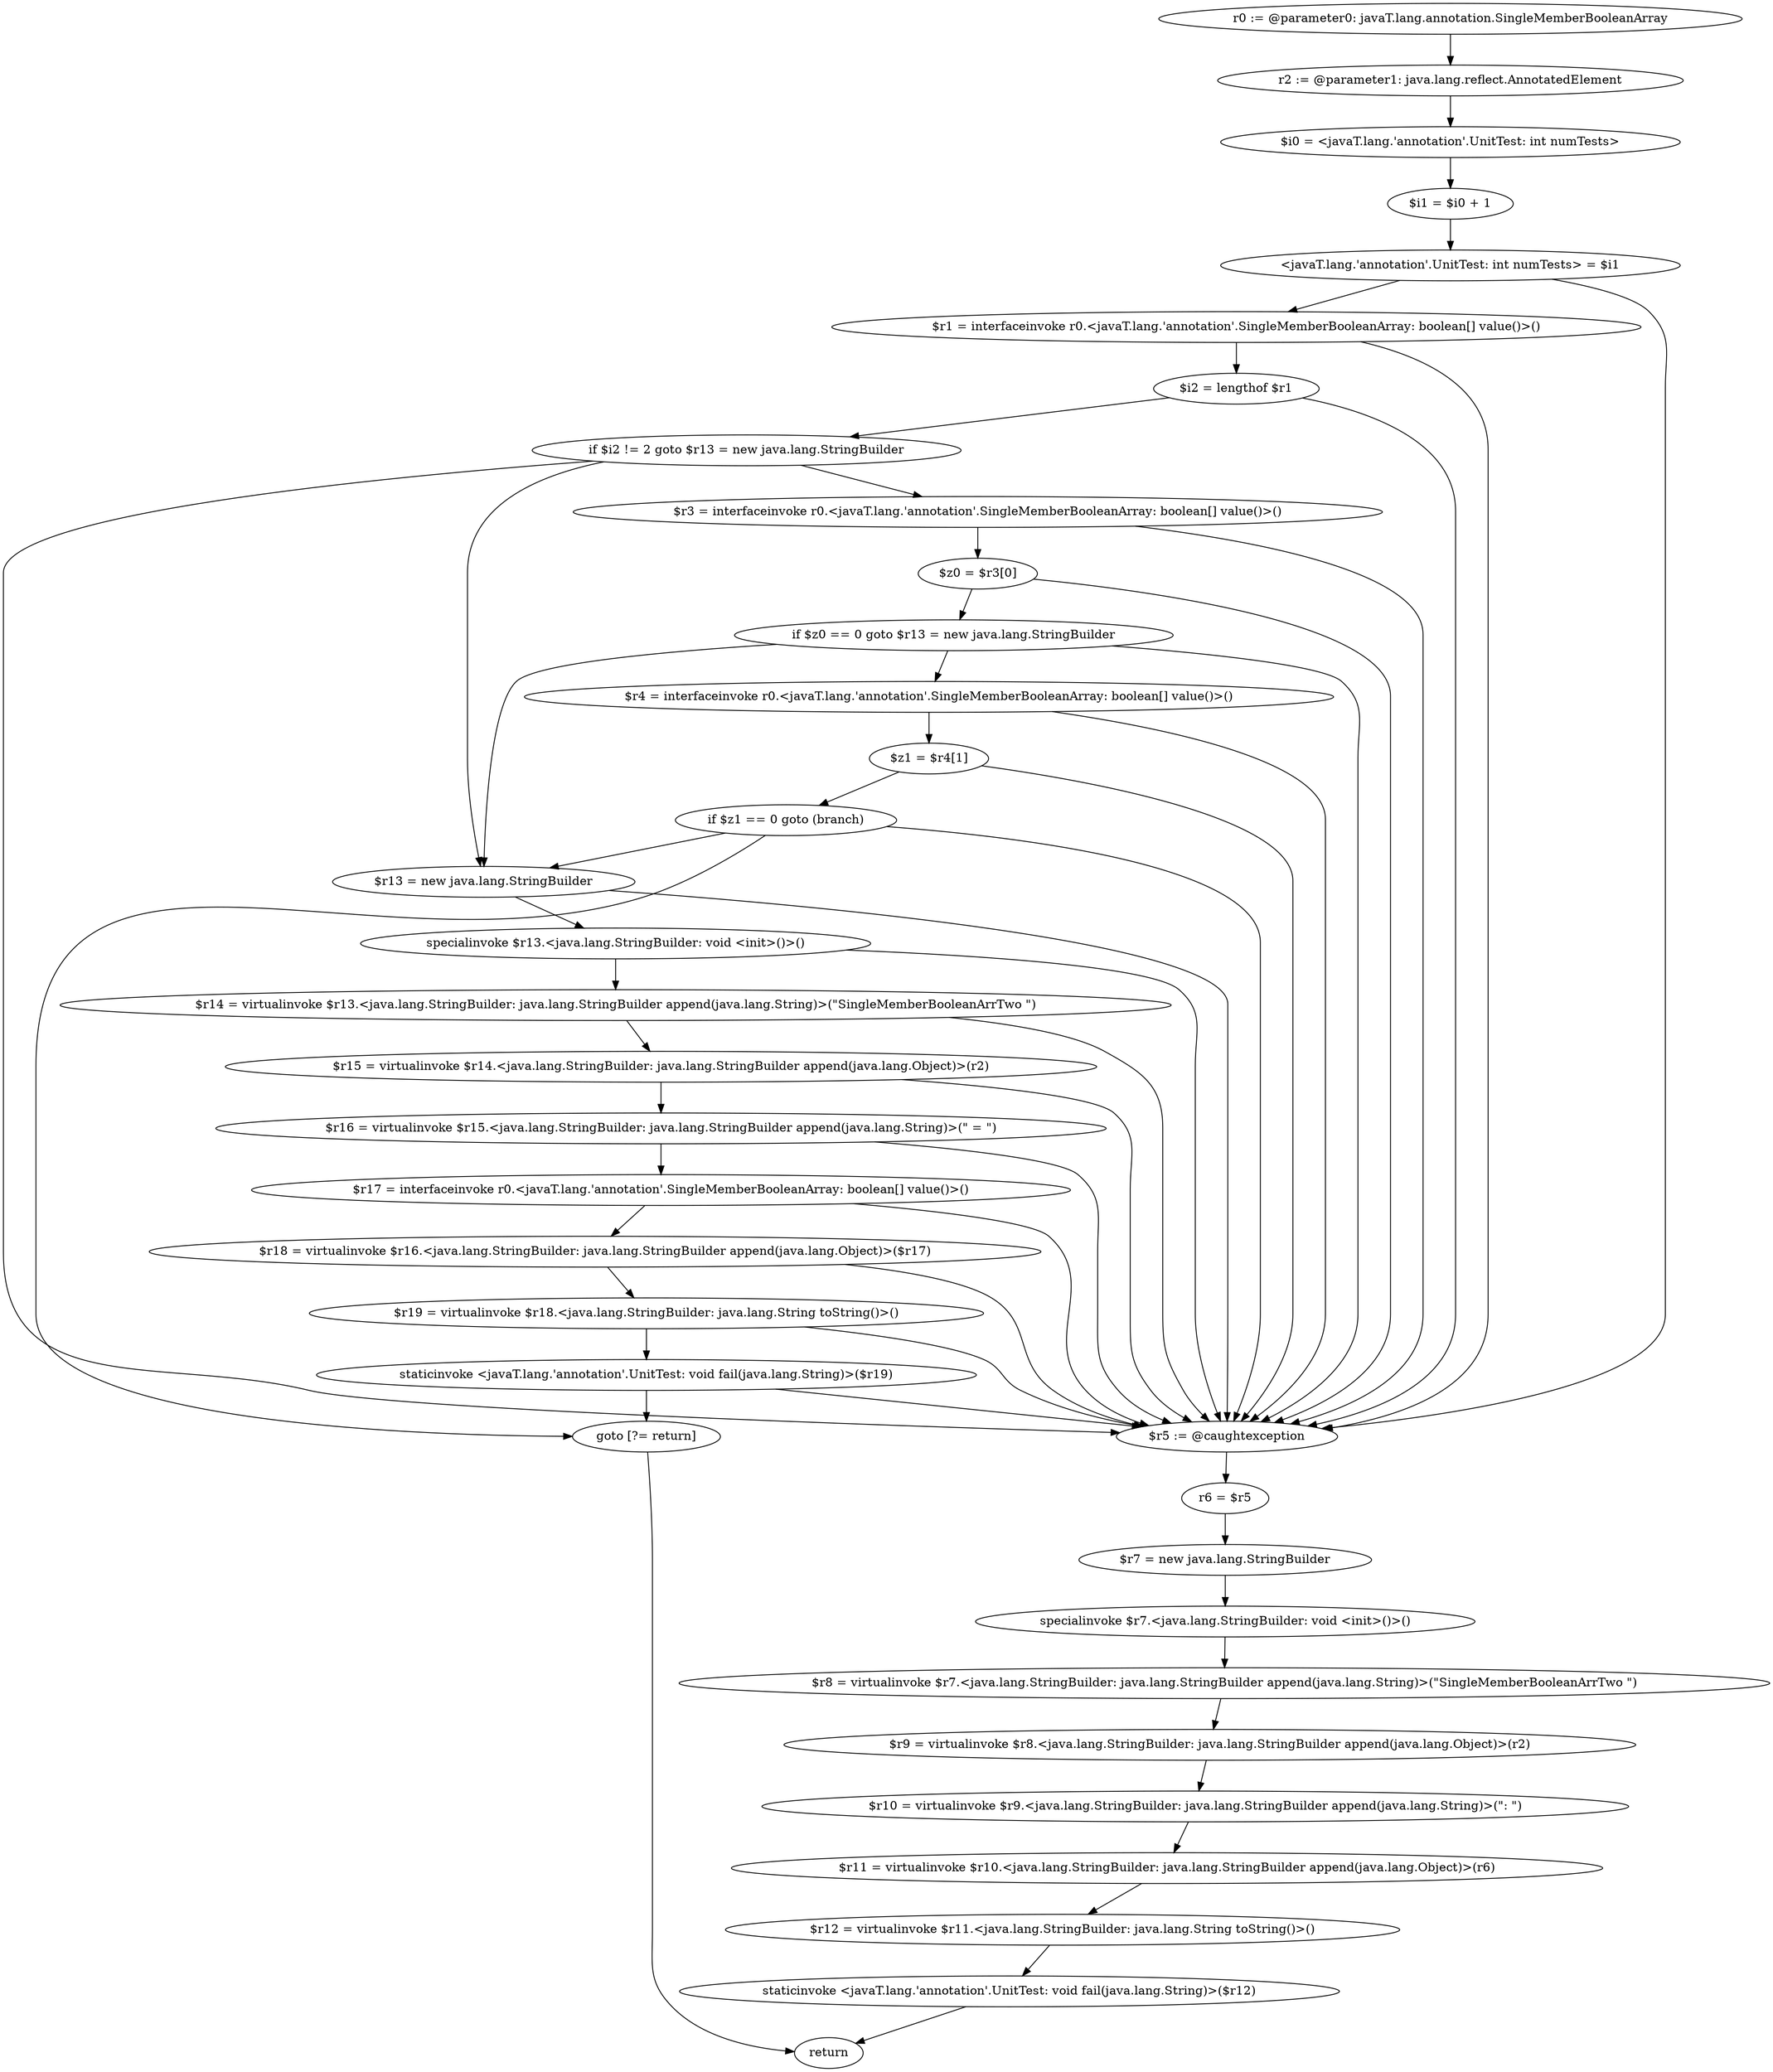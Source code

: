 digraph "unitGraph" {
    "r0 := @parameter0: javaT.lang.annotation.SingleMemberBooleanArray"
    "r2 := @parameter1: java.lang.reflect.AnnotatedElement"
    "$i0 = <javaT.lang.'annotation'.UnitTest: int numTests>"
    "$i1 = $i0 + 1"
    "<javaT.lang.'annotation'.UnitTest: int numTests> = $i1"
    "$r1 = interfaceinvoke r0.<javaT.lang.'annotation'.SingleMemberBooleanArray: boolean[] value()>()"
    "$i2 = lengthof $r1"
    "if $i2 != 2 goto $r13 = new java.lang.StringBuilder"
    "$r3 = interfaceinvoke r0.<javaT.lang.'annotation'.SingleMemberBooleanArray: boolean[] value()>()"
    "$z0 = $r3[0]"
    "if $z0 == 0 goto $r13 = new java.lang.StringBuilder"
    "$r4 = interfaceinvoke r0.<javaT.lang.'annotation'.SingleMemberBooleanArray: boolean[] value()>()"
    "$z1 = $r4[1]"
    "if $z1 == 0 goto (branch)"
    "$r13 = new java.lang.StringBuilder"
    "specialinvoke $r13.<java.lang.StringBuilder: void <init>()>()"
    "$r14 = virtualinvoke $r13.<java.lang.StringBuilder: java.lang.StringBuilder append(java.lang.String)>(\"SingleMemberBooleanArrTwo \")"
    "$r15 = virtualinvoke $r14.<java.lang.StringBuilder: java.lang.StringBuilder append(java.lang.Object)>(r2)"
    "$r16 = virtualinvoke $r15.<java.lang.StringBuilder: java.lang.StringBuilder append(java.lang.String)>(\" = \")"
    "$r17 = interfaceinvoke r0.<javaT.lang.'annotation'.SingleMemberBooleanArray: boolean[] value()>()"
    "$r18 = virtualinvoke $r16.<java.lang.StringBuilder: java.lang.StringBuilder append(java.lang.Object)>($r17)"
    "$r19 = virtualinvoke $r18.<java.lang.StringBuilder: java.lang.String toString()>()"
    "staticinvoke <javaT.lang.'annotation'.UnitTest: void fail(java.lang.String)>($r19)"
    "goto [?= return]"
    "$r5 := @caughtexception"
    "r6 = $r5"
    "$r7 = new java.lang.StringBuilder"
    "specialinvoke $r7.<java.lang.StringBuilder: void <init>()>()"
    "$r8 = virtualinvoke $r7.<java.lang.StringBuilder: java.lang.StringBuilder append(java.lang.String)>(\"SingleMemberBooleanArrTwo \")"
    "$r9 = virtualinvoke $r8.<java.lang.StringBuilder: java.lang.StringBuilder append(java.lang.Object)>(r2)"
    "$r10 = virtualinvoke $r9.<java.lang.StringBuilder: java.lang.StringBuilder append(java.lang.String)>(\": \")"
    "$r11 = virtualinvoke $r10.<java.lang.StringBuilder: java.lang.StringBuilder append(java.lang.Object)>(r6)"
    "$r12 = virtualinvoke $r11.<java.lang.StringBuilder: java.lang.String toString()>()"
    "staticinvoke <javaT.lang.'annotation'.UnitTest: void fail(java.lang.String)>($r12)"
    "return"
    "r0 := @parameter0: javaT.lang.annotation.SingleMemberBooleanArray"->"r2 := @parameter1: java.lang.reflect.AnnotatedElement";
    "r2 := @parameter1: java.lang.reflect.AnnotatedElement"->"$i0 = <javaT.lang.'annotation'.UnitTest: int numTests>";
    "$i0 = <javaT.lang.'annotation'.UnitTest: int numTests>"->"$i1 = $i0 + 1";
    "$i1 = $i0 + 1"->"<javaT.lang.'annotation'.UnitTest: int numTests> = $i1";
    "<javaT.lang.'annotation'.UnitTest: int numTests> = $i1"->"$r1 = interfaceinvoke r0.<javaT.lang.'annotation'.SingleMemberBooleanArray: boolean[] value()>()";
    "<javaT.lang.'annotation'.UnitTest: int numTests> = $i1"->"$r5 := @caughtexception";
    "$r1 = interfaceinvoke r0.<javaT.lang.'annotation'.SingleMemberBooleanArray: boolean[] value()>()"->"$i2 = lengthof $r1";
    "$r1 = interfaceinvoke r0.<javaT.lang.'annotation'.SingleMemberBooleanArray: boolean[] value()>()"->"$r5 := @caughtexception";
    "$i2 = lengthof $r1"->"if $i2 != 2 goto $r13 = new java.lang.StringBuilder";
    "$i2 = lengthof $r1"->"$r5 := @caughtexception";
    "if $i2 != 2 goto $r13 = new java.lang.StringBuilder"->"$r3 = interfaceinvoke r0.<javaT.lang.'annotation'.SingleMemberBooleanArray: boolean[] value()>()";
    "if $i2 != 2 goto $r13 = new java.lang.StringBuilder"->"$r13 = new java.lang.StringBuilder";
    "if $i2 != 2 goto $r13 = new java.lang.StringBuilder"->"$r5 := @caughtexception";
    "$r3 = interfaceinvoke r0.<javaT.lang.'annotation'.SingleMemberBooleanArray: boolean[] value()>()"->"$z0 = $r3[0]";
    "$r3 = interfaceinvoke r0.<javaT.lang.'annotation'.SingleMemberBooleanArray: boolean[] value()>()"->"$r5 := @caughtexception";
    "$z0 = $r3[0]"->"if $z0 == 0 goto $r13 = new java.lang.StringBuilder";
    "$z0 = $r3[0]"->"$r5 := @caughtexception";
    "if $z0 == 0 goto $r13 = new java.lang.StringBuilder"->"$r4 = interfaceinvoke r0.<javaT.lang.'annotation'.SingleMemberBooleanArray: boolean[] value()>()";
    "if $z0 == 0 goto $r13 = new java.lang.StringBuilder"->"$r13 = new java.lang.StringBuilder";
    "if $z0 == 0 goto $r13 = new java.lang.StringBuilder"->"$r5 := @caughtexception";
    "$r4 = interfaceinvoke r0.<javaT.lang.'annotation'.SingleMemberBooleanArray: boolean[] value()>()"->"$z1 = $r4[1]";
    "$r4 = interfaceinvoke r0.<javaT.lang.'annotation'.SingleMemberBooleanArray: boolean[] value()>()"->"$r5 := @caughtexception";
    "$z1 = $r4[1]"->"if $z1 == 0 goto (branch)";
    "$z1 = $r4[1]"->"$r5 := @caughtexception";
    "if $z1 == 0 goto (branch)"->"$r13 = new java.lang.StringBuilder";
    "if $z1 == 0 goto (branch)"->"goto [?= return]";
    "if $z1 == 0 goto (branch)"->"$r5 := @caughtexception";
    "$r13 = new java.lang.StringBuilder"->"specialinvoke $r13.<java.lang.StringBuilder: void <init>()>()";
    "$r13 = new java.lang.StringBuilder"->"$r5 := @caughtexception";
    "specialinvoke $r13.<java.lang.StringBuilder: void <init>()>()"->"$r14 = virtualinvoke $r13.<java.lang.StringBuilder: java.lang.StringBuilder append(java.lang.String)>(\"SingleMemberBooleanArrTwo \")";
    "specialinvoke $r13.<java.lang.StringBuilder: void <init>()>()"->"$r5 := @caughtexception";
    "$r14 = virtualinvoke $r13.<java.lang.StringBuilder: java.lang.StringBuilder append(java.lang.String)>(\"SingleMemberBooleanArrTwo \")"->"$r15 = virtualinvoke $r14.<java.lang.StringBuilder: java.lang.StringBuilder append(java.lang.Object)>(r2)";
    "$r14 = virtualinvoke $r13.<java.lang.StringBuilder: java.lang.StringBuilder append(java.lang.String)>(\"SingleMemberBooleanArrTwo \")"->"$r5 := @caughtexception";
    "$r15 = virtualinvoke $r14.<java.lang.StringBuilder: java.lang.StringBuilder append(java.lang.Object)>(r2)"->"$r16 = virtualinvoke $r15.<java.lang.StringBuilder: java.lang.StringBuilder append(java.lang.String)>(\" = \")";
    "$r15 = virtualinvoke $r14.<java.lang.StringBuilder: java.lang.StringBuilder append(java.lang.Object)>(r2)"->"$r5 := @caughtexception";
    "$r16 = virtualinvoke $r15.<java.lang.StringBuilder: java.lang.StringBuilder append(java.lang.String)>(\" = \")"->"$r17 = interfaceinvoke r0.<javaT.lang.'annotation'.SingleMemberBooleanArray: boolean[] value()>()";
    "$r16 = virtualinvoke $r15.<java.lang.StringBuilder: java.lang.StringBuilder append(java.lang.String)>(\" = \")"->"$r5 := @caughtexception";
    "$r17 = interfaceinvoke r0.<javaT.lang.'annotation'.SingleMemberBooleanArray: boolean[] value()>()"->"$r18 = virtualinvoke $r16.<java.lang.StringBuilder: java.lang.StringBuilder append(java.lang.Object)>($r17)";
    "$r17 = interfaceinvoke r0.<javaT.lang.'annotation'.SingleMemberBooleanArray: boolean[] value()>()"->"$r5 := @caughtexception";
    "$r18 = virtualinvoke $r16.<java.lang.StringBuilder: java.lang.StringBuilder append(java.lang.Object)>($r17)"->"$r19 = virtualinvoke $r18.<java.lang.StringBuilder: java.lang.String toString()>()";
    "$r18 = virtualinvoke $r16.<java.lang.StringBuilder: java.lang.StringBuilder append(java.lang.Object)>($r17)"->"$r5 := @caughtexception";
    "$r19 = virtualinvoke $r18.<java.lang.StringBuilder: java.lang.String toString()>()"->"staticinvoke <javaT.lang.'annotation'.UnitTest: void fail(java.lang.String)>($r19)";
    "$r19 = virtualinvoke $r18.<java.lang.StringBuilder: java.lang.String toString()>()"->"$r5 := @caughtexception";
    "staticinvoke <javaT.lang.'annotation'.UnitTest: void fail(java.lang.String)>($r19)"->"goto [?= return]";
    "staticinvoke <javaT.lang.'annotation'.UnitTest: void fail(java.lang.String)>($r19)"->"$r5 := @caughtexception";
    "goto [?= return]"->"return";
    "$r5 := @caughtexception"->"r6 = $r5";
    "r6 = $r5"->"$r7 = new java.lang.StringBuilder";
    "$r7 = new java.lang.StringBuilder"->"specialinvoke $r7.<java.lang.StringBuilder: void <init>()>()";
    "specialinvoke $r7.<java.lang.StringBuilder: void <init>()>()"->"$r8 = virtualinvoke $r7.<java.lang.StringBuilder: java.lang.StringBuilder append(java.lang.String)>(\"SingleMemberBooleanArrTwo \")";
    "$r8 = virtualinvoke $r7.<java.lang.StringBuilder: java.lang.StringBuilder append(java.lang.String)>(\"SingleMemberBooleanArrTwo \")"->"$r9 = virtualinvoke $r8.<java.lang.StringBuilder: java.lang.StringBuilder append(java.lang.Object)>(r2)";
    "$r9 = virtualinvoke $r8.<java.lang.StringBuilder: java.lang.StringBuilder append(java.lang.Object)>(r2)"->"$r10 = virtualinvoke $r9.<java.lang.StringBuilder: java.lang.StringBuilder append(java.lang.String)>(\": \")";
    "$r10 = virtualinvoke $r9.<java.lang.StringBuilder: java.lang.StringBuilder append(java.lang.String)>(\": \")"->"$r11 = virtualinvoke $r10.<java.lang.StringBuilder: java.lang.StringBuilder append(java.lang.Object)>(r6)";
    "$r11 = virtualinvoke $r10.<java.lang.StringBuilder: java.lang.StringBuilder append(java.lang.Object)>(r6)"->"$r12 = virtualinvoke $r11.<java.lang.StringBuilder: java.lang.String toString()>()";
    "$r12 = virtualinvoke $r11.<java.lang.StringBuilder: java.lang.String toString()>()"->"staticinvoke <javaT.lang.'annotation'.UnitTest: void fail(java.lang.String)>($r12)";
    "staticinvoke <javaT.lang.'annotation'.UnitTest: void fail(java.lang.String)>($r12)"->"return";
}
